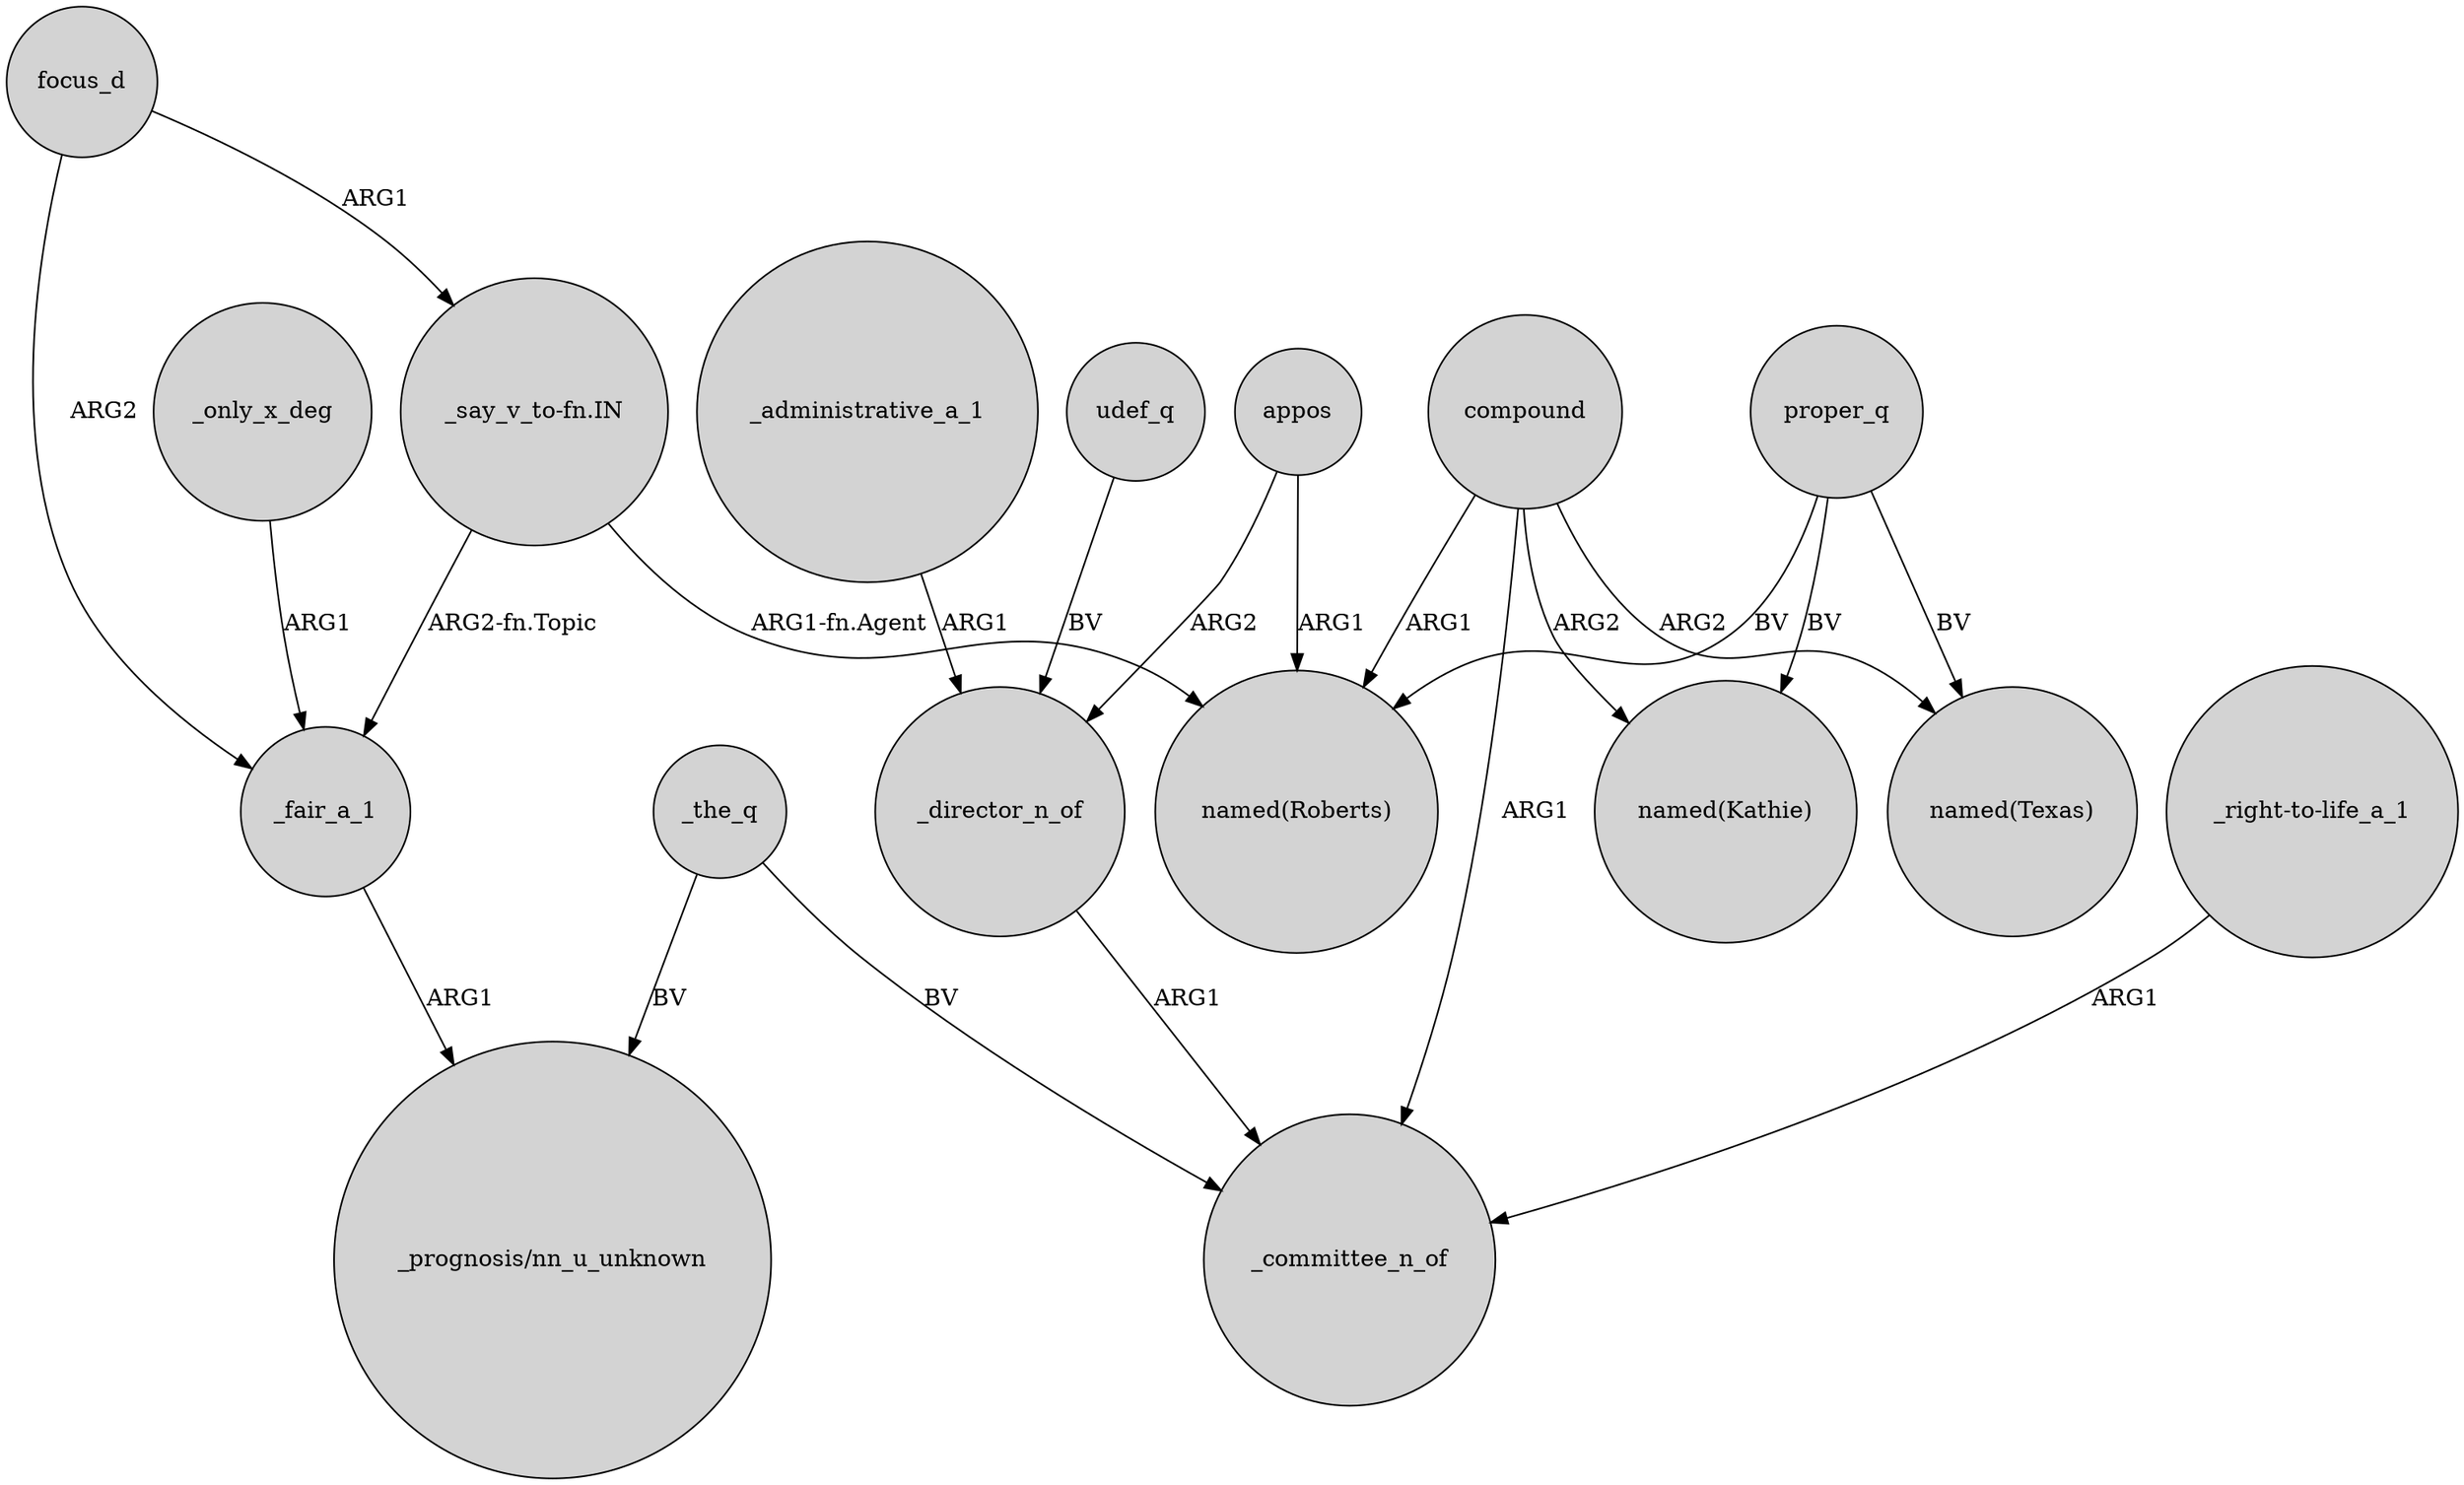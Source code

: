 digraph {
	node [shape=circle style=filled]
	_only_x_deg -> _fair_a_1 [label=ARG1]
	_administrative_a_1 -> _director_n_of [label=ARG1]
	"_right-to-life_a_1" -> _committee_n_of [label=ARG1]
	proper_q -> "named(Kathie)" [label=BV]
	_the_q -> _committee_n_of [label=BV]
	appos -> "named(Roberts)" [label=ARG1]
	proper_q -> "named(Roberts)" [label=BV]
	proper_q -> "named(Texas)" [label=BV]
	compound -> "named(Kathie)" [label=ARG2]
	_the_q -> "_prognosis/nn_u_unknown" [label=BV]
	_fair_a_1 -> "_prognosis/nn_u_unknown" [label=ARG1]
	"_say_v_to-fn.IN" -> _fair_a_1 [label="ARG2-fn.Topic"]
	focus_d -> _fair_a_1 [label=ARG2]
	"_say_v_to-fn.IN" -> "named(Roberts)" [label="ARG1-fn.Agent"]
	compound -> "named(Texas)" [label=ARG2]
	_director_n_of -> _committee_n_of [label=ARG1]
	compound -> _committee_n_of [label=ARG1]
	appos -> _director_n_of [label=ARG2]
	udef_q -> _director_n_of [label=BV]
	compound -> "named(Roberts)" [label=ARG1]
	focus_d -> "_say_v_to-fn.IN" [label=ARG1]
}
